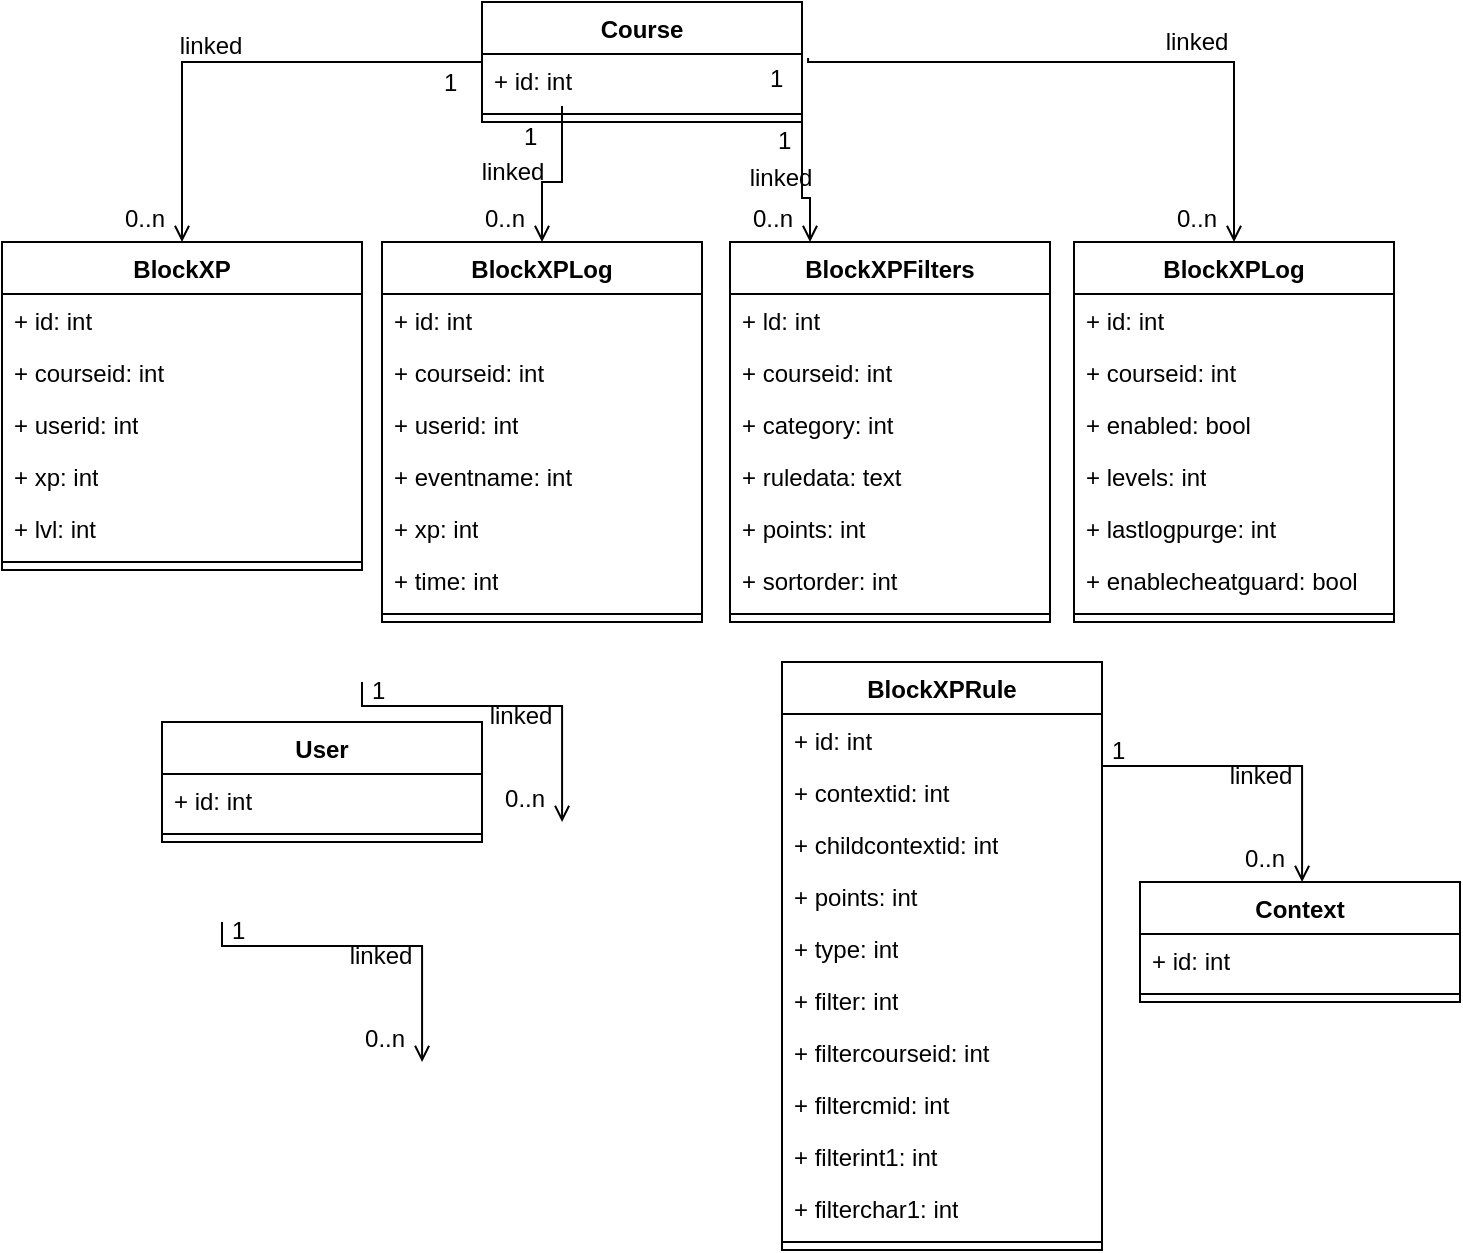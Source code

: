 <mxfile version="28.1.0">
  <diagram name="Page-1" id="jvIR_uOTEYabyeF3-GUV">
    <mxGraphModel dx="1426" dy="809" grid="1" gridSize="10" guides="1" tooltips="1" connect="1" arrows="1" fold="1" page="1" pageScale="1" pageWidth="827" pageHeight="1169" math="0" shadow="0">
      <root>
        <mxCell id="0" />
        <mxCell id="1" parent="0" />
        <mxCell id="occ2FVv6qlzUV4BebN_W-7" value="BlockXP" style="swimlane;fontStyle=1;align=center;verticalAlign=top;childLayout=stackLayout;horizontal=1;startSize=26;horizontalStack=0;resizeParent=1;resizeParentMax=0;resizeLast=0;collapsible=1;marginBottom=0;whiteSpace=wrap;html=1;" vertex="1" parent="1">
          <mxGeometry x="50" y="130" width="180" height="164" as="geometry" />
        </mxCell>
        <mxCell id="occ2FVv6qlzUV4BebN_W-2" value="+ id: int" style="text;strokeColor=none;fillColor=none;align=left;verticalAlign=top;spacingLeft=4;spacingRight=4;overflow=hidden;rotatable=0;points=[[0,0.5],[1,0.5]];portConstraint=eastwest;whiteSpace=wrap;html=1;" vertex="1" parent="occ2FVv6qlzUV4BebN_W-7">
          <mxGeometry y="26" width="180" height="26" as="geometry" />
        </mxCell>
        <mxCell id="occ2FVv6qlzUV4BebN_W-3" value="+ courseid: int" style="text;strokeColor=none;fillColor=none;align=left;verticalAlign=top;spacingLeft=4;spacingRight=4;overflow=hidden;rotatable=0;points=[[0,0.5],[1,0.5]];portConstraint=eastwest;whiteSpace=wrap;html=1;" vertex="1" parent="occ2FVv6qlzUV4BebN_W-7">
          <mxGeometry y="52" width="180" height="26" as="geometry" />
        </mxCell>
        <mxCell id="occ2FVv6qlzUV4BebN_W-4" value="+ userid: int" style="text;strokeColor=none;fillColor=none;align=left;verticalAlign=top;spacingLeft=4;spacingRight=4;overflow=hidden;rotatable=0;points=[[0,0.5],[1,0.5]];portConstraint=eastwest;whiteSpace=wrap;html=1;" vertex="1" parent="occ2FVv6qlzUV4BebN_W-7">
          <mxGeometry y="78" width="180" height="26" as="geometry" />
        </mxCell>
        <mxCell id="occ2FVv6qlzUV4BebN_W-5" value="+ xp: int" style="text;strokeColor=none;fillColor=none;align=left;verticalAlign=top;spacingLeft=4;spacingRight=4;overflow=hidden;rotatable=0;points=[[0,0.5],[1,0.5]];portConstraint=eastwest;whiteSpace=wrap;html=1;" vertex="1" parent="occ2FVv6qlzUV4BebN_W-7">
          <mxGeometry y="104" width="180" height="26" as="geometry" />
        </mxCell>
        <mxCell id="occ2FVv6qlzUV4BebN_W-6" value="+ lvl: int" style="text;strokeColor=none;fillColor=none;align=left;verticalAlign=top;spacingLeft=4;spacingRight=4;overflow=hidden;rotatable=0;points=[[0,0.5],[1,0.5]];portConstraint=eastwest;whiteSpace=wrap;html=1;" vertex="1" parent="occ2FVv6qlzUV4BebN_W-7">
          <mxGeometry y="130" width="180" height="26" as="geometry" />
        </mxCell>
        <mxCell id="occ2FVv6qlzUV4BebN_W-9" value="" style="line;strokeWidth=1;fillColor=none;align=left;verticalAlign=middle;spacingTop=-1;spacingLeft=3;spacingRight=3;rotatable=0;labelPosition=right;points=[];portConstraint=eastwest;strokeColor=inherit;" vertex="1" parent="occ2FVv6qlzUV4BebN_W-7">
          <mxGeometry y="156" width="180" height="8" as="geometry" />
        </mxCell>
        <mxCell id="occ2FVv6qlzUV4BebN_W-13" value="BlockXPLog" style="swimlane;fontStyle=1;align=center;verticalAlign=top;childLayout=stackLayout;horizontal=1;startSize=26;horizontalStack=0;resizeParent=1;resizeParentMax=0;resizeLast=0;collapsible=1;marginBottom=0;whiteSpace=wrap;html=1;" vertex="1" parent="1">
          <mxGeometry x="240" y="130" width="160" height="190" as="geometry" />
        </mxCell>
        <mxCell id="occ2FVv6qlzUV4BebN_W-14" value="+ id: int" style="text;strokeColor=none;fillColor=none;align=left;verticalAlign=top;spacingLeft=4;spacingRight=4;overflow=hidden;rotatable=0;points=[[0,0.5],[1,0.5]];portConstraint=eastwest;whiteSpace=wrap;html=1;" vertex="1" parent="occ2FVv6qlzUV4BebN_W-13">
          <mxGeometry y="26" width="160" height="26" as="geometry" />
        </mxCell>
        <mxCell id="occ2FVv6qlzUV4BebN_W-17" value="+ courseid: int" style="text;strokeColor=none;fillColor=none;align=left;verticalAlign=top;spacingLeft=4;spacingRight=4;overflow=hidden;rotatable=0;points=[[0,0.5],[1,0.5]];portConstraint=eastwest;whiteSpace=wrap;html=1;" vertex="1" parent="occ2FVv6qlzUV4BebN_W-13">
          <mxGeometry y="52" width="160" height="26" as="geometry" />
        </mxCell>
        <mxCell id="occ2FVv6qlzUV4BebN_W-18" value="+ userid: int" style="text;strokeColor=none;fillColor=none;align=left;verticalAlign=top;spacingLeft=4;spacingRight=4;overflow=hidden;rotatable=0;points=[[0,0.5],[1,0.5]];portConstraint=eastwest;whiteSpace=wrap;html=1;" vertex="1" parent="occ2FVv6qlzUV4BebN_W-13">
          <mxGeometry y="78" width="160" height="26" as="geometry" />
        </mxCell>
        <mxCell id="occ2FVv6qlzUV4BebN_W-19" value="+ eventname: int" style="text;strokeColor=none;fillColor=none;align=left;verticalAlign=top;spacingLeft=4;spacingRight=4;overflow=hidden;rotatable=0;points=[[0,0.5],[1,0.5]];portConstraint=eastwest;whiteSpace=wrap;html=1;" vertex="1" parent="occ2FVv6qlzUV4BebN_W-13">
          <mxGeometry y="104" width="160" height="26" as="geometry" />
        </mxCell>
        <mxCell id="occ2FVv6qlzUV4BebN_W-20" value="+ xp: int" style="text;strokeColor=none;fillColor=none;align=left;verticalAlign=top;spacingLeft=4;spacingRight=4;overflow=hidden;rotatable=0;points=[[0,0.5],[1,0.5]];portConstraint=eastwest;whiteSpace=wrap;html=1;" vertex="1" parent="occ2FVv6qlzUV4BebN_W-13">
          <mxGeometry y="130" width="160" height="26" as="geometry" />
        </mxCell>
        <mxCell id="occ2FVv6qlzUV4BebN_W-21" value="+ time: int" style="text;strokeColor=none;fillColor=none;align=left;verticalAlign=top;spacingLeft=4;spacingRight=4;overflow=hidden;rotatable=0;points=[[0,0.5],[1,0.5]];portConstraint=eastwest;whiteSpace=wrap;html=1;" vertex="1" parent="occ2FVv6qlzUV4BebN_W-13">
          <mxGeometry y="156" width="160" height="26" as="geometry" />
        </mxCell>
        <mxCell id="occ2FVv6qlzUV4BebN_W-15" value="" style="line;strokeWidth=1;fillColor=none;align=left;verticalAlign=middle;spacingTop=-1;spacingLeft=3;spacingRight=3;rotatable=0;labelPosition=right;points=[];portConstraint=eastwest;strokeColor=inherit;" vertex="1" parent="occ2FVv6qlzUV4BebN_W-13">
          <mxGeometry y="182" width="160" height="8" as="geometry" />
        </mxCell>
        <mxCell id="occ2FVv6qlzUV4BebN_W-22" value="BlockXPFilters" style="swimlane;fontStyle=1;align=center;verticalAlign=top;childLayout=stackLayout;horizontal=1;startSize=26;horizontalStack=0;resizeParent=1;resizeParentMax=0;resizeLast=0;collapsible=1;marginBottom=0;whiteSpace=wrap;html=1;" vertex="1" parent="1">
          <mxGeometry x="414" y="130" width="160" height="190" as="geometry" />
        </mxCell>
        <mxCell id="occ2FVv6qlzUV4BebN_W-23" value="+ ld: int" style="text;strokeColor=none;fillColor=none;align=left;verticalAlign=top;spacingLeft=4;spacingRight=4;overflow=hidden;rotatable=0;points=[[0,0.5],[1,0.5]];portConstraint=eastwest;whiteSpace=wrap;html=1;" vertex="1" parent="occ2FVv6qlzUV4BebN_W-22">
          <mxGeometry y="26" width="160" height="26" as="geometry" />
        </mxCell>
        <mxCell id="occ2FVv6qlzUV4BebN_W-26" value="+ courseid: int" style="text;strokeColor=none;fillColor=none;align=left;verticalAlign=top;spacingLeft=4;spacingRight=4;overflow=hidden;rotatable=0;points=[[0,0.5],[1,0.5]];portConstraint=eastwest;whiteSpace=wrap;html=1;" vertex="1" parent="occ2FVv6qlzUV4BebN_W-22">
          <mxGeometry y="52" width="160" height="26" as="geometry" />
        </mxCell>
        <mxCell id="occ2FVv6qlzUV4BebN_W-27" value="+ category: int" style="text;strokeColor=none;fillColor=none;align=left;verticalAlign=top;spacingLeft=4;spacingRight=4;overflow=hidden;rotatable=0;points=[[0,0.5],[1,0.5]];portConstraint=eastwest;whiteSpace=wrap;html=1;" vertex="1" parent="occ2FVv6qlzUV4BebN_W-22">
          <mxGeometry y="78" width="160" height="26" as="geometry" />
        </mxCell>
        <mxCell id="occ2FVv6qlzUV4BebN_W-28" value="+ ruledata: text" style="text;strokeColor=none;fillColor=none;align=left;verticalAlign=top;spacingLeft=4;spacingRight=4;overflow=hidden;rotatable=0;points=[[0,0.5],[1,0.5]];portConstraint=eastwest;whiteSpace=wrap;html=1;" vertex="1" parent="occ2FVv6qlzUV4BebN_W-22">
          <mxGeometry y="104" width="160" height="26" as="geometry" />
        </mxCell>
        <mxCell id="occ2FVv6qlzUV4BebN_W-29" value="+ points: int" style="text;strokeColor=none;fillColor=none;align=left;verticalAlign=top;spacingLeft=4;spacingRight=4;overflow=hidden;rotatable=0;points=[[0,0.5],[1,0.5]];portConstraint=eastwest;whiteSpace=wrap;html=1;" vertex="1" parent="occ2FVv6qlzUV4BebN_W-22">
          <mxGeometry y="130" width="160" height="26" as="geometry" />
        </mxCell>
        <mxCell id="occ2FVv6qlzUV4BebN_W-30" value="+ sortorder: int" style="text;strokeColor=none;fillColor=none;align=left;verticalAlign=top;spacingLeft=4;spacingRight=4;overflow=hidden;rotatable=0;points=[[0,0.5],[1,0.5]];portConstraint=eastwest;whiteSpace=wrap;html=1;" vertex="1" parent="occ2FVv6qlzUV4BebN_W-22">
          <mxGeometry y="156" width="160" height="26" as="geometry" />
        </mxCell>
        <mxCell id="occ2FVv6qlzUV4BebN_W-24" value="" style="line;strokeWidth=1;fillColor=none;align=left;verticalAlign=middle;spacingTop=-1;spacingLeft=3;spacingRight=3;rotatable=0;labelPosition=right;points=[];portConstraint=eastwest;strokeColor=inherit;" vertex="1" parent="occ2FVv6qlzUV4BebN_W-22">
          <mxGeometry y="182" width="160" height="8" as="geometry" />
        </mxCell>
        <mxCell id="occ2FVv6qlzUV4BebN_W-35" value="BlockXPRule" style="swimlane;fontStyle=1;align=center;verticalAlign=top;childLayout=stackLayout;horizontal=1;startSize=26;horizontalStack=0;resizeParent=1;resizeParentMax=0;resizeLast=0;collapsible=1;marginBottom=0;whiteSpace=wrap;html=1;" vertex="1" parent="1">
          <mxGeometry x="440" y="340" width="160" height="294" as="geometry" />
        </mxCell>
        <mxCell id="occ2FVv6qlzUV4BebN_W-36" value="+ id: int" style="text;strokeColor=none;fillColor=none;align=left;verticalAlign=top;spacingLeft=4;spacingRight=4;overflow=hidden;rotatable=0;points=[[0,0.5],[1,0.5]];portConstraint=eastwest;whiteSpace=wrap;html=1;" vertex="1" parent="occ2FVv6qlzUV4BebN_W-35">
          <mxGeometry y="26" width="160" height="26" as="geometry" />
        </mxCell>
        <mxCell id="occ2FVv6qlzUV4BebN_W-39" value="+ contextid: int" style="text;strokeColor=none;fillColor=none;align=left;verticalAlign=top;spacingLeft=4;spacingRight=4;overflow=hidden;rotatable=0;points=[[0,0.5],[1,0.5]];portConstraint=eastwest;whiteSpace=wrap;html=1;" vertex="1" parent="occ2FVv6qlzUV4BebN_W-35">
          <mxGeometry y="52" width="160" height="26" as="geometry" />
        </mxCell>
        <mxCell id="occ2FVv6qlzUV4BebN_W-40" value="+ childcontextid: int" style="text;strokeColor=none;fillColor=none;align=left;verticalAlign=top;spacingLeft=4;spacingRight=4;overflow=hidden;rotatable=0;points=[[0,0.5],[1,0.5]];portConstraint=eastwest;whiteSpace=wrap;html=1;" vertex="1" parent="occ2FVv6qlzUV4BebN_W-35">
          <mxGeometry y="78" width="160" height="26" as="geometry" />
        </mxCell>
        <mxCell id="occ2FVv6qlzUV4BebN_W-41" value="+ points: int" style="text;strokeColor=none;fillColor=none;align=left;verticalAlign=top;spacingLeft=4;spacingRight=4;overflow=hidden;rotatable=0;points=[[0,0.5],[1,0.5]];portConstraint=eastwest;whiteSpace=wrap;html=1;" vertex="1" parent="occ2FVv6qlzUV4BebN_W-35">
          <mxGeometry y="104" width="160" height="26" as="geometry" />
        </mxCell>
        <mxCell id="occ2FVv6qlzUV4BebN_W-42" value="+ type: int" style="text;strokeColor=none;fillColor=none;align=left;verticalAlign=top;spacingLeft=4;spacingRight=4;overflow=hidden;rotatable=0;points=[[0,0.5],[1,0.5]];portConstraint=eastwest;whiteSpace=wrap;html=1;" vertex="1" parent="occ2FVv6qlzUV4BebN_W-35">
          <mxGeometry y="130" width="160" height="26" as="geometry" />
        </mxCell>
        <mxCell id="occ2FVv6qlzUV4BebN_W-43" value="+ filter: int" style="text;strokeColor=none;fillColor=none;align=left;verticalAlign=top;spacingLeft=4;spacingRight=4;overflow=hidden;rotatable=0;points=[[0,0.5],[1,0.5]];portConstraint=eastwest;whiteSpace=wrap;html=1;" vertex="1" parent="occ2FVv6qlzUV4BebN_W-35">
          <mxGeometry y="156" width="160" height="26" as="geometry" />
        </mxCell>
        <mxCell id="occ2FVv6qlzUV4BebN_W-44" value="+ filtercourseid: int" style="text;strokeColor=none;fillColor=none;align=left;verticalAlign=top;spacingLeft=4;spacingRight=4;overflow=hidden;rotatable=0;points=[[0,0.5],[1,0.5]];portConstraint=eastwest;whiteSpace=wrap;html=1;" vertex="1" parent="occ2FVv6qlzUV4BebN_W-35">
          <mxGeometry y="182" width="160" height="26" as="geometry" />
        </mxCell>
        <mxCell id="occ2FVv6qlzUV4BebN_W-45" value="+ filtercmid: int" style="text;strokeColor=none;fillColor=none;align=left;verticalAlign=top;spacingLeft=4;spacingRight=4;overflow=hidden;rotatable=0;points=[[0,0.5],[1,0.5]];portConstraint=eastwest;whiteSpace=wrap;html=1;" vertex="1" parent="occ2FVv6qlzUV4BebN_W-35">
          <mxGeometry y="208" width="160" height="26" as="geometry" />
        </mxCell>
        <mxCell id="occ2FVv6qlzUV4BebN_W-46" value="+ filterint1: int" style="text;strokeColor=none;fillColor=none;align=left;verticalAlign=top;spacingLeft=4;spacingRight=4;overflow=hidden;rotatable=0;points=[[0,0.5],[1,0.5]];portConstraint=eastwest;whiteSpace=wrap;html=1;" vertex="1" parent="occ2FVv6qlzUV4BebN_W-35">
          <mxGeometry y="234" width="160" height="26" as="geometry" />
        </mxCell>
        <mxCell id="occ2FVv6qlzUV4BebN_W-47" value="+ filterchar1: int" style="text;strokeColor=none;fillColor=none;align=left;verticalAlign=top;spacingLeft=4;spacingRight=4;overflow=hidden;rotatable=0;points=[[0,0.5],[1,0.5]];portConstraint=eastwest;whiteSpace=wrap;html=1;" vertex="1" parent="occ2FVv6qlzUV4BebN_W-35">
          <mxGeometry y="260" width="160" height="26" as="geometry" />
        </mxCell>
        <mxCell id="occ2FVv6qlzUV4BebN_W-37" value="" style="line;strokeWidth=1;fillColor=none;align=left;verticalAlign=middle;spacingTop=-1;spacingLeft=3;spacingRight=3;rotatable=0;labelPosition=right;points=[];portConstraint=eastwest;strokeColor=inherit;" vertex="1" parent="occ2FVv6qlzUV4BebN_W-35">
          <mxGeometry y="286" width="160" height="8" as="geometry" />
        </mxCell>
        <mxCell id="occ2FVv6qlzUV4BebN_W-53" value="Context" style="swimlane;fontStyle=1;align=center;verticalAlign=top;childLayout=stackLayout;horizontal=1;startSize=26;horizontalStack=0;resizeParent=1;resizeParentMax=0;resizeLast=0;collapsible=1;marginBottom=0;whiteSpace=wrap;html=1;" vertex="1" parent="1">
          <mxGeometry x="619" y="450" width="160" height="60" as="geometry" />
        </mxCell>
        <mxCell id="occ2FVv6qlzUV4BebN_W-54" value="+ id: int" style="text;strokeColor=none;fillColor=none;align=left;verticalAlign=top;spacingLeft=4;spacingRight=4;overflow=hidden;rotatable=0;points=[[0,0.5],[1,0.5]];portConstraint=eastwest;whiteSpace=wrap;html=1;" vertex="1" parent="occ2FVv6qlzUV4BebN_W-53">
          <mxGeometry y="26" width="160" height="26" as="geometry" />
        </mxCell>
        <mxCell id="occ2FVv6qlzUV4BebN_W-55" value="" style="line;strokeWidth=1;fillColor=none;align=left;verticalAlign=middle;spacingTop=-1;spacingLeft=3;spacingRight=3;rotatable=0;labelPosition=right;points=[];portConstraint=eastwest;strokeColor=inherit;" vertex="1" parent="occ2FVv6qlzUV4BebN_W-53">
          <mxGeometry y="52" width="160" height="8" as="geometry" />
        </mxCell>
        <mxCell id="occ2FVv6qlzUV4BebN_W-57" value="Course" style="swimlane;fontStyle=1;align=center;verticalAlign=top;childLayout=stackLayout;horizontal=1;startSize=26;horizontalStack=0;resizeParent=1;resizeParentMax=0;resizeLast=0;collapsible=1;marginBottom=0;whiteSpace=wrap;html=1;" vertex="1" parent="1">
          <mxGeometry x="290" y="10" width="160" height="60" as="geometry" />
        </mxCell>
        <mxCell id="occ2FVv6qlzUV4BebN_W-58" value="+ id: int" style="text;strokeColor=none;fillColor=none;align=left;verticalAlign=top;spacingLeft=4;spacingRight=4;overflow=hidden;rotatable=0;points=[[0,0.5],[1,0.5]];portConstraint=eastwest;whiteSpace=wrap;html=1;" vertex="1" parent="occ2FVv6qlzUV4BebN_W-57">
          <mxGeometry y="26" width="160" height="26" as="geometry" />
        </mxCell>
        <mxCell id="occ2FVv6qlzUV4BebN_W-59" value="" style="line;strokeWidth=1;fillColor=none;align=left;verticalAlign=middle;spacingTop=-1;spacingLeft=3;spacingRight=3;rotatable=0;labelPosition=right;points=[];portConstraint=eastwest;strokeColor=inherit;" vertex="1" parent="occ2FVv6qlzUV4BebN_W-57">
          <mxGeometry y="52" width="160" height="8" as="geometry" />
        </mxCell>
        <mxCell id="occ2FVv6qlzUV4BebN_W-60" value="BlockXPLog" style="swimlane;fontStyle=1;align=center;verticalAlign=top;childLayout=stackLayout;horizontal=1;startSize=26;horizontalStack=0;resizeParent=1;resizeParentMax=0;resizeLast=0;collapsible=1;marginBottom=0;whiteSpace=wrap;html=1;" vertex="1" parent="1">
          <mxGeometry x="586" y="130" width="160" height="190" as="geometry" />
        </mxCell>
        <mxCell id="occ2FVv6qlzUV4BebN_W-61" value="+ id: int" style="text;strokeColor=none;fillColor=none;align=left;verticalAlign=top;spacingLeft=4;spacingRight=4;overflow=hidden;rotatable=0;points=[[0,0.5],[1,0.5]];portConstraint=eastwest;whiteSpace=wrap;html=1;" vertex="1" parent="occ2FVv6qlzUV4BebN_W-60">
          <mxGeometry y="26" width="160" height="26" as="geometry" />
        </mxCell>
        <mxCell id="occ2FVv6qlzUV4BebN_W-62" value="+ courseid: int" style="text;strokeColor=none;fillColor=none;align=left;verticalAlign=top;spacingLeft=4;spacingRight=4;overflow=hidden;rotatable=0;points=[[0,0.5],[1,0.5]];portConstraint=eastwest;whiteSpace=wrap;html=1;" vertex="1" parent="occ2FVv6qlzUV4BebN_W-60">
          <mxGeometry y="52" width="160" height="26" as="geometry" />
        </mxCell>
        <mxCell id="occ2FVv6qlzUV4BebN_W-63" value="+ enabled: bool" style="text;strokeColor=none;fillColor=none;align=left;verticalAlign=top;spacingLeft=4;spacingRight=4;overflow=hidden;rotatable=0;points=[[0,0.5],[1,0.5]];portConstraint=eastwest;whiteSpace=wrap;html=1;" vertex="1" parent="occ2FVv6qlzUV4BebN_W-60">
          <mxGeometry y="78" width="160" height="26" as="geometry" />
        </mxCell>
        <mxCell id="occ2FVv6qlzUV4BebN_W-64" value="+ levels: int" style="text;strokeColor=none;fillColor=none;align=left;verticalAlign=top;spacingLeft=4;spacingRight=4;overflow=hidden;rotatable=0;points=[[0,0.5],[1,0.5]];portConstraint=eastwest;whiteSpace=wrap;html=1;" vertex="1" parent="occ2FVv6qlzUV4BebN_W-60">
          <mxGeometry y="104" width="160" height="26" as="geometry" />
        </mxCell>
        <mxCell id="occ2FVv6qlzUV4BebN_W-65" value="+ lastlogpurge: int" style="text;strokeColor=none;fillColor=none;align=left;verticalAlign=top;spacingLeft=4;spacingRight=4;overflow=hidden;rotatable=0;points=[[0,0.5],[1,0.5]];portConstraint=eastwest;whiteSpace=wrap;html=1;" vertex="1" parent="occ2FVv6qlzUV4BebN_W-60">
          <mxGeometry y="130" width="160" height="26" as="geometry" />
        </mxCell>
        <mxCell id="occ2FVv6qlzUV4BebN_W-66" value="+ enablecheatguard: bool" style="text;strokeColor=none;fillColor=none;align=left;verticalAlign=top;spacingLeft=4;spacingRight=4;overflow=hidden;rotatable=0;points=[[0,0.5],[1,0.5]];portConstraint=eastwest;whiteSpace=wrap;html=1;" vertex="1" parent="occ2FVv6qlzUV4BebN_W-60">
          <mxGeometry y="156" width="160" height="26" as="geometry" />
        </mxCell>
        <mxCell id="occ2FVv6qlzUV4BebN_W-67" value="" style="line;strokeWidth=1;fillColor=none;align=left;verticalAlign=middle;spacingTop=-1;spacingLeft=3;spacingRight=3;rotatable=0;labelPosition=right;points=[];portConstraint=eastwest;strokeColor=inherit;" vertex="1" parent="occ2FVv6qlzUV4BebN_W-60">
          <mxGeometry y="182" width="160" height="8" as="geometry" />
        </mxCell>
        <mxCell id="occ2FVv6qlzUV4BebN_W-68" value="" style="endArrow=open;shadow=0;strokeWidth=1;rounded=0;curved=0;endFill=1;edgeStyle=elbowEdgeStyle;elbow=vertical;exitX=0;exitY=0.5;exitDx=0;exitDy=0;entryX=0.5;entryY=0;entryDx=0;entryDy=0;" edge="1" parent="1" source="occ2FVv6qlzUV4BebN_W-57" target="occ2FVv6qlzUV4BebN_W-7">
          <mxGeometry x="0.5" y="41" relative="1" as="geometry">
            <mxPoint x="260" y="30" as="sourcePoint" />
            <mxPoint x="110" y="111" as="targetPoint" />
            <mxPoint x="-40" y="32" as="offset" />
            <Array as="points">
              <mxPoint x="210" y="40" />
            </Array>
          </mxGeometry>
        </mxCell>
        <mxCell id="occ2FVv6qlzUV4BebN_W-69" value="1" style="resizable=0;align=left;verticalAlign=bottom;labelBackgroundColor=none;fontSize=12;" connectable="0" vertex="1" parent="occ2FVv6qlzUV4BebN_W-68">
          <mxGeometry x="-1" relative="1" as="geometry">
            <mxPoint x="-21" y="19" as="offset" />
          </mxGeometry>
        </mxCell>
        <mxCell id="occ2FVv6qlzUV4BebN_W-70" value="0..n" style="resizable=0;align=right;verticalAlign=bottom;labelBackgroundColor=none;fontSize=12;" connectable="0" vertex="1" parent="occ2FVv6qlzUV4BebN_W-68">
          <mxGeometry x="1" relative="1" as="geometry">
            <mxPoint x="-7" y="-3" as="offset" />
          </mxGeometry>
        </mxCell>
        <mxCell id="occ2FVv6qlzUV4BebN_W-71" value="linked" style="text;html=1;resizable=0;points=[];;align=center;verticalAlign=middle;labelBackgroundColor=none;rounded=0;shadow=0;strokeWidth=1;fontSize=12;" vertex="1" connectable="0" parent="occ2FVv6qlzUV4BebN_W-68">
          <mxGeometry x="0.5" y="49" relative="1" as="geometry">
            <mxPoint x="-35" y="-38" as="offset" />
          </mxGeometry>
        </mxCell>
        <mxCell id="occ2FVv6qlzUV4BebN_W-72" value="" style="endArrow=open;shadow=0;strokeWidth=1;rounded=0;curved=0;endFill=1;edgeStyle=elbowEdgeStyle;elbow=vertical;exitX=0.25;exitY=0;exitDx=0;exitDy=0;entryX=0.5;entryY=0;entryDx=0;entryDy=0;exitPerimeter=0;" edge="1" parent="1" source="occ2FVv6qlzUV4BebN_W-59" target="occ2FVv6qlzUV4BebN_W-13">
          <mxGeometry x="0.5" y="41" relative="1" as="geometry">
            <mxPoint x="650" y="40" as="sourcePoint" />
            <mxPoint x="500" y="130" as="targetPoint" />
            <mxPoint x="-40" y="32" as="offset" />
            <Array as="points">
              <mxPoint x="340" y="100" />
            </Array>
          </mxGeometry>
        </mxCell>
        <mxCell id="occ2FVv6qlzUV4BebN_W-73" value="1" style="resizable=0;align=left;verticalAlign=bottom;labelBackgroundColor=none;fontSize=12;" connectable="0" vertex="1" parent="occ2FVv6qlzUV4BebN_W-72">
          <mxGeometry x="-1" relative="1" as="geometry">
            <mxPoint x="-21" y="24" as="offset" />
          </mxGeometry>
        </mxCell>
        <mxCell id="occ2FVv6qlzUV4BebN_W-74" value="0..n" style="resizable=0;align=right;verticalAlign=bottom;labelBackgroundColor=none;fontSize=12;" connectable="0" vertex="1" parent="occ2FVv6qlzUV4BebN_W-72">
          <mxGeometry x="1" relative="1" as="geometry">
            <mxPoint x="-7" y="-3" as="offset" />
          </mxGeometry>
        </mxCell>
        <mxCell id="occ2FVv6qlzUV4BebN_W-75" value="linked" style="text;html=1;resizable=0;points=[];;align=center;verticalAlign=middle;labelBackgroundColor=none;rounded=0;shadow=0;strokeWidth=1;fontSize=12;" vertex="1" connectable="0" parent="occ2FVv6qlzUV4BebN_W-72">
          <mxGeometry x="0.5" y="49" relative="1" as="geometry">
            <mxPoint x="-64" y="-16" as="offset" />
          </mxGeometry>
        </mxCell>
        <mxCell id="occ2FVv6qlzUV4BebN_W-76" value="" style="endArrow=open;shadow=0;strokeWidth=1;rounded=0;curved=0;endFill=1;edgeStyle=elbowEdgeStyle;elbow=vertical;exitX=0.25;exitY=0;exitDx=0;exitDy=0;entryX=0.25;entryY=0;entryDx=0;entryDy=0;exitPerimeter=0;" edge="1" parent="1" target="occ2FVv6qlzUV4BebN_W-22">
          <mxGeometry x="0.5" y="41" relative="1" as="geometry">
            <mxPoint x="450" y="70" as="sourcePoint" />
            <mxPoint x="440" y="138" as="targetPoint" />
            <mxPoint x="-40" y="32" as="offset" />
            <Array as="points">
              <mxPoint x="460" y="108" />
            </Array>
          </mxGeometry>
        </mxCell>
        <mxCell id="occ2FVv6qlzUV4BebN_W-77" value="1" style="resizable=0;align=left;verticalAlign=bottom;labelBackgroundColor=none;fontSize=12;" connectable="0" vertex="1" parent="occ2FVv6qlzUV4BebN_W-76">
          <mxGeometry x="-1" relative="1" as="geometry">
            <mxPoint x="-14" y="18" as="offset" />
          </mxGeometry>
        </mxCell>
        <mxCell id="occ2FVv6qlzUV4BebN_W-78" value="0..n" style="resizable=0;align=right;verticalAlign=bottom;labelBackgroundColor=none;fontSize=12;" connectable="0" vertex="1" parent="occ2FVv6qlzUV4BebN_W-76">
          <mxGeometry x="1" relative="1" as="geometry">
            <mxPoint x="-7" y="-3" as="offset" />
          </mxGeometry>
        </mxCell>
        <mxCell id="occ2FVv6qlzUV4BebN_W-79" value="linked" style="text;html=1;resizable=0;points=[];;align=center;verticalAlign=middle;labelBackgroundColor=none;rounded=0;shadow=0;strokeWidth=1;fontSize=12;" vertex="1" connectable="0" parent="occ2FVv6qlzUV4BebN_W-76">
          <mxGeometry x="0.5" y="49" relative="1" as="geometry">
            <mxPoint x="-64" y="-16" as="offset" />
          </mxGeometry>
        </mxCell>
        <mxCell id="occ2FVv6qlzUV4BebN_W-80" value="" style="endArrow=open;shadow=0;strokeWidth=1;rounded=0;curved=0;endFill=1;edgeStyle=elbowEdgeStyle;elbow=vertical;exitX=1.019;exitY=0.077;exitDx=0;exitDy=0;entryX=0.5;entryY=0;entryDx=0;entryDy=0;exitPerimeter=0;" edge="1" parent="1" source="occ2FVv6qlzUV4BebN_W-58" target="occ2FVv6qlzUV4BebN_W-60">
          <mxGeometry x="0.5" y="41" relative="1" as="geometry">
            <mxPoint x="700" y="30" as="sourcePoint" />
            <mxPoint x="550" y="120" as="targetPoint" />
            <mxPoint x="-40" y="32" as="offset" />
            <Array as="points">
              <mxPoint x="570" y="40" />
            </Array>
          </mxGeometry>
        </mxCell>
        <mxCell id="occ2FVv6qlzUV4BebN_W-81" value="1" style="resizable=0;align=left;verticalAlign=bottom;labelBackgroundColor=none;fontSize=12;" connectable="0" vertex="1" parent="occ2FVv6qlzUV4BebN_W-80">
          <mxGeometry x="-1" relative="1" as="geometry">
            <mxPoint x="-21" y="19" as="offset" />
          </mxGeometry>
        </mxCell>
        <mxCell id="occ2FVv6qlzUV4BebN_W-82" value="0..n" style="resizable=0;align=right;verticalAlign=bottom;labelBackgroundColor=none;fontSize=12;" connectable="0" vertex="1" parent="occ2FVv6qlzUV4BebN_W-80">
          <mxGeometry x="1" relative="1" as="geometry">
            <mxPoint x="-7" y="-3" as="offset" />
          </mxGeometry>
        </mxCell>
        <mxCell id="occ2FVv6qlzUV4BebN_W-83" value="linked" style="text;html=1;resizable=0;points=[];;align=center;verticalAlign=middle;labelBackgroundColor=none;rounded=0;shadow=0;strokeWidth=1;fontSize=12;" vertex="1" connectable="0" parent="occ2FVv6qlzUV4BebN_W-80">
          <mxGeometry x="0.5" y="49" relative="1" as="geometry">
            <mxPoint x="-68" y="-24" as="offset" />
          </mxGeometry>
        </mxCell>
        <mxCell id="occ2FVv6qlzUV4BebN_W-84" value="" style="endArrow=open;shadow=0;strokeWidth=1;rounded=0;curved=0;endFill=1;edgeStyle=elbowEdgeStyle;elbow=vertical;exitX=1;exitY=0.538;exitDx=0;exitDy=0;exitPerimeter=0;" edge="1" parent="1" source="occ2FVv6qlzUV4BebN_W-36">
          <mxGeometry x="0.5" y="41" relative="1" as="geometry">
            <mxPoint x="520" y="389.998" as="sourcePoint" />
            <mxPoint x="700.04" y="450" as="targetPoint" />
            <mxPoint x="-40" y="32" as="offset" />
            <Array as="points">
              <mxPoint x="700.04" y="392" />
            </Array>
          </mxGeometry>
        </mxCell>
        <mxCell id="occ2FVv6qlzUV4BebN_W-85" value="1" style="resizable=0;align=left;verticalAlign=bottom;labelBackgroundColor=none;fontSize=12;" connectable="0" vertex="1" parent="occ2FVv6qlzUV4BebN_W-84">
          <mxGeometry x="-1" relative="1" as="geometry">
            <mxPoint x="3" y="13" as="offset" />
          </mxGeometry>
        </mxCell>
        <mxCell id="occ2FVv6qlzUV4BebN_W-86" value="0..n" style="resizable=0;align=right;verticalAlign=bottom;labelBackgroundColor=none;fontSize=12;" connectable="0" vertex="1" parent="occ2FVv6qlzUV4BebN_W-84">
          <mxGeometry x="1" relative="1" as="geometry">
            <mxPoint x="-7" y="-3" as="offset" />
          </mxGeometry>
        </mxCell>
        <mxCell id="occ2FVv6qlzUV4BebN_W-87" value="linked" style="text;html=1;resizable=0;points=[];;align=center;verticalAlign=middle;labelBackgroundColor=none;rounded=0;shadow=0;strokeWidth=1;fontSize=12;" vertex="1" connectable="0" parent="occ2FVv6qlzUV4BebN_W-84">
          <mxGeometry x="0.5" y="49" relative="1" as="geometry">
            <mxPoint x="-70" y="-11" as="offset" />
          </mxGeometry>
        </mxCell>
        <mxCell id="occ2FVv6qlzUV4BebN_W-88" value="User" style="swimlane;fontStyle=1;align=center;verticalAlign=top;childLayout=stackLayout;horizontal=1;startSize=26;horizontalStack=0;resizeParent=1;resizeParentMax=0;resizeLast=0;collapsible=1;marginBottom=0;whiteSpace=wrap;html=1;" vertex="1" parent="1">
          <mxGeometry x="130" y="370" width="160" height="60" as="geometry" />
        </mxCell>
        <mxCell id="occ2FVv6qlzUV4BebN_W-89" value="+ id: int" style="text;strokeColor=none;fillColor=none;align=left;verticalAlign=top;spacingLeft=4;spacingRight=4;overflow=hidden;rotatable=0;points=[[0,0.5],[1,0.5]];portConstraint=eastwest;whiteSpace=wrap;html=1;" vertex="1" parent="occ2FVv6qlzUV4BebN_W-88">
          <mxGeometry y="26" width="160" height="26" as="geometry" />
        </mxCell>
        <mxCell id="occ2FVv6qlzUV4BebN_W-90" value="" style="line;strokeWidth=1;fillColor=none;align=left;verticalAlign=middle;spacingTop=-1;spacingLeft=3;spacingRight=3;rotatable=0;labelPosition=right;points=[];portConstraint=eastwest;strokeColor=inherit;" vertex="1" parent="occ2FVv6qlzUV4BebN_W-88">
          <mxGeometry y="52" width="160" height="8" as="geometry" />
        </mxCell>
        <mxCell id="occ2FVv6qlzUV4BebN_W-91" value="" style="endArrow=open;shadow=0;strokeWidth=1;rounded=0;curved=0;endFill=1;edgeStyle=elbowEdgeStyle;elbow=vertical;exitX=1;exitY=0.538;exitDx=0;exitDy=0;exitPerimeter=0;" edge="1" parent="1">
          <mxGeometry x="0.5" y="41" relative="1" as="geometry">
            <mxPoint x="160" y="470" as="sourcePoint" />
            <mxPoint x="260.04" y="540" as="targetPoint" />
            <mxPoint x="-40" y="32" as="offset" />
            <Array as="points">
              <mxPoint x="260.04" y="482" />
            </Array>
          </mxGeometry>
        </mxCell>
        <mxCell id="occ2FVv6qlzUV4BebN_W-92" value="1" style="resizable=0;align=left;verticalAlign=bottom;labelBackgroundColor=none;fontSize=12;" connectable="0" vertex="1" parent="occ2FVv6qlzUV4BebN_W-91">
          <mxGeometry x="-1" relative="1" as="geometry">
            <mxPoint x="3" y="13" as="offset" />
          </mxGeometry>
        </mxCell>
        <mxCell id="occ2FVv6qlzUV4BebN_W-93" value="0..n" style="resizable=0;align=right;verticalAlign=bottom;labelBackgroundColor=none;fontSize=12;" connectable="0" vertex="1" parent="occ2FVv6qlzUV4BebN_W-91">
          <mxGeometry x="1" relative="1" as="geometry">
            <mxPoint x="-7" y="-3" as="offset" />
          </mxGeometry>
        </mxCell>
        <mxCell id="occ2FVv6qlzUV4BebN_W-94" value="linked" style="text;html=1;resizable=0;points=[];;align=center;verticalAlign=middle;labelBackgroundColor=none;rounded=0;shadow=0;strokeWidth=1;fontSize=12;" vertex="1" connectable="0" parent="occ2FVv6qlzUV4BebN_W-91">
          <mxGeometry x="0.5" y="49" relative="1" as="geometry">
            <mxPoint x="-70" y="-11" as="offset" />
          </mxGeometry>
        </mxCell>
        <mxCell id="occ2FVv6qlzUV4BebN_W-95" value="" style="endArrow=open;shadow=0;strokeWidth=1;rounded=0;curved=0;endFill=1;edgeStyle=elbowEdgeStyle;elbow=vertical;exitX=1;exitY=0.538;exitDx=0;exitDy=0;exitPerimeter=0;" edge="1" parent="1">
          <mxGeometry x="0.5" y="41" relative="1" as="geometry">
            <mxPoint x="230" y="350" as="sourcePoint" />
            <mxPoint x="330.04" y="420" as="targetPoint" />
            <mxPoint x="-40" y="32" as="offset" />
            <Array as="points">
              <mxPoint x="330.04" y="362" />
            </Array>
          </mxGeometry>
        </mxCell>
        <mxCell id="occ2FVv6qlzUV4BebN_W-96" value="1" style="resizable=0;align=left;verticalAlign=bottom;labelBackgroundColor=none;fontSize=12;" connectable="0" vertex="1" parent="occ2FVv6qlzUV4BebN_W-95">
          <mxGeometry x="-1" relative="1" as="geometry">
            <mxPoint x="3" y="13" as="offset" />
          </mxGeometry>
        </mxCell>
        <mxCell id="occ2FVv6qlzUV4BebN_W-97" value="0..n" style="resizable=0;align=right;verticalAlign=bottom;labelBackgroundColor=none;fontSize=12;" connectable="0" vertex="1" parent="occ2FVv6qlzUV4BebN_W-95">
          <mxGeometry x="1" relative="1" as="geometry">
            <mxPoint x="-7" y="-3" as="offset" />
          </mxGeometry>
        </mxCell>
        <mxCell id="occ2FVv6qlzUV4BebN_W-98" value="linked" style="text;html=1;resizable=0;points=[];;align=center;verticalAlign=middle;labelBackgroundColor=none;rounded=0;shadow=0;strokeWidth=1;fontSize=12;" vertex="1" connectable="0" parent="occ2FVv6qlzUV4BebN_W-95">
          <mxGeometry x="0.5" y="49" relative="1" as="geometry">
            <mxPoint x="-70" y="-11" as="offset" />
          </mxGeometry>
        </mxCell>
      </root>
    </mxGraphModel>
  </diagram>
</mxfile>
